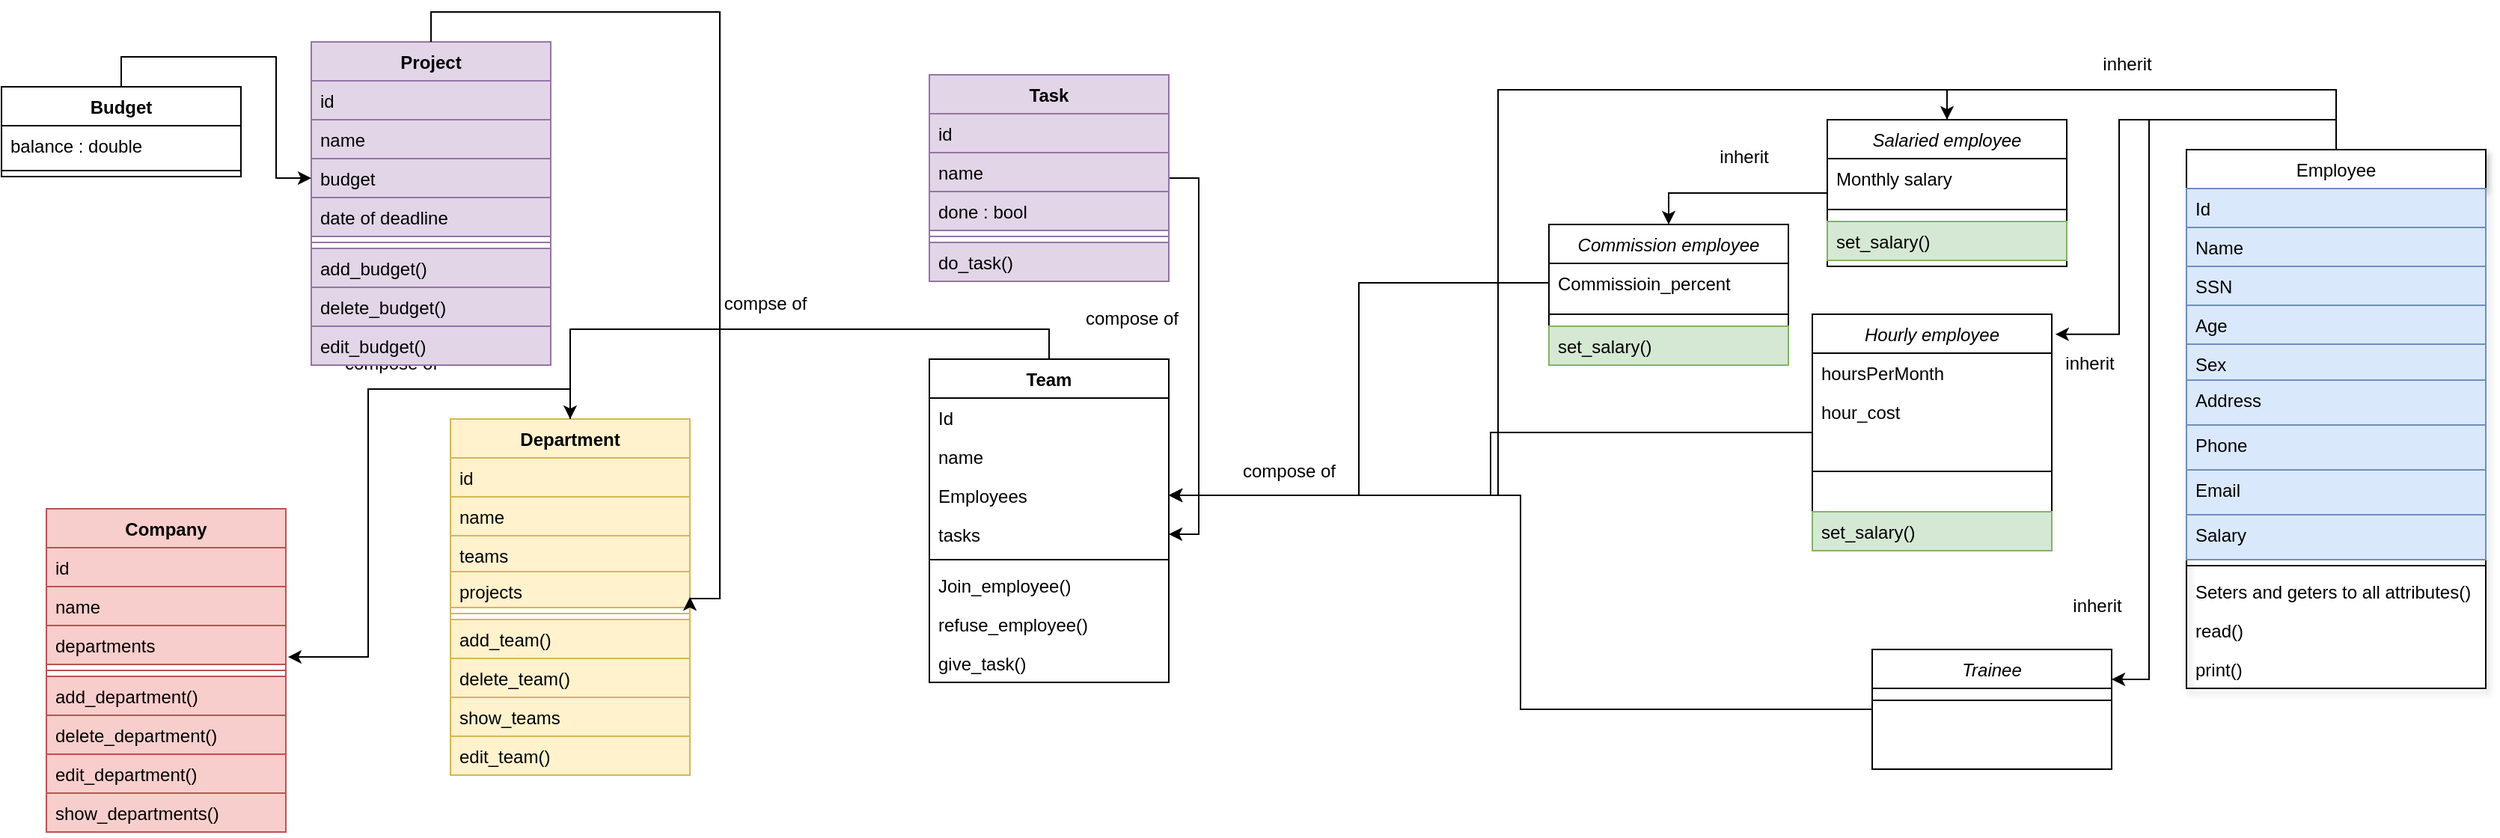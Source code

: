<mxfile version="24.1.0" type="device">
  <diagram id="C5RBs43oDa-KdzZeNtuy" name="Page-1">
    <mxGraphModel dx="1863" dy="1775" grid="1" gridSize="10" guides="1" tooltips="1" connect="1" arrows="1" fold="1" page="1" pageScale="1" pageWidth="827" pageHeight="1169" math="0" shadow="0">
      <root>
        <mxCell id="WIyWlLk6GJQsqaUBKTNV-0" />
        <mxCell id="WIyWlLk6GJQsqaUBKTNV-1" parent="WIyWlLk6GJQsqaUBKTNV-0" />
        <mxCell id="kEKNW8gjkHJOdSyuY9AB-76" style="edgeStyle=orthogonalEdgeStyle;rounded=0;orthogonalLoop=1;jettySize=auto;html=1;exitX=0.5;exitY=0;exitDx=0;exitDy=0;entryX=0.5;entryY=0;entryDx=0;entryDy=0;" edge="1" parent="WIyWlLk6GJQsqaUBKTNV-1" source="zkfFHV4jXpPFQw0GAbJ--17" target="zkfFHV4jXpPFQw0GAbJ--0">
          <mxGeometry relative="1" as="geometry" />
        </mxCell>
        <mxCell id="kEKNW8gjkHJOdSyuY9AB-82" style="edgeStyle=orthogonalEdgeStyle;rounded=0;orthogonalLoop=1;jettySize=auto;html=1;exitX=0.5;exitY=0;exitDx=0;exitDy=0;entryX=1;entryY=0.25;entryDx=0;entryDy=0;" edge="1" parent="WIyWlLk6GJQsqaUBKTNV-1" source="zkfFHV4jXpPFQw0GAbJ--17" target="kEKNW8gjkHJOdSyuY9AB-61">
          <mxGeometry relative="1" as="geometry">
            <mxPoint x="600" y="360" as="targetPoint" />
          </mxGeometry>
        </mxCell>
        <mxCell id="kEKNW8gjkHJOdSyuY9AB-83" style="edgeStyle=orthogonalEdgeStyle;rounded=0;orthogonalLoop=1;jettySize=auto;html=1;exitX=0.5;exitY=0;exitDx=0;exitDy=0;" edge="1" parent="WIyWlLk6GJQsqaUBKTNV-1" source="zkfFHV4jXpPFQw0GAbJ--17">
          <mxGeometry relative="1" as="geometry">
            <mxPoint x="780" y="80" as="targetPoint" />
          </mxGeometry>
        </mxCell>
        <mxCell id="zkfFHV4jXpPFQw0GAbJ--17" value="Employee" style="swimlane;fontStyle=0;align=center;verticalAlign=top;childLayout=stackLayout;horizontal=1;startSize=26;horizontalStack=0;resizeParent=1;resizeLast=0;collapsible=1;marginBottom=0;rounded=0;shadow=1;strokeWidth=1;gradientColor=none;" parent="WIyWlLk6GJQsqaUBKTNV-1" vertex="1">
          <mxGeometry x="680" y="80" width="200" height="360" as="geometry">
            <mxRectangle x="508" y="120" width="160" height="26" as="alternateBounds" />
          </mxGeometry>
        </mxCell>
        <mxCell id="kEKNW8gjkHJOdSyuY9AB-48" value="Id" style="text;align=left;verticalAlign=top;spacingLeft=4;spacingRight=4;overflow=hidden;rotatable=0;points=[[0,0.5],[1,0.5]];portConstraint=eastwest;fillColor=#dae8fc;strokeColor=#6c8ebf;" vertex="1" parent="zkfFHV4jXpPFQw0GAbJ--17">
          <mxGeometry y="26" width="200" height="26" as="geometry" />
        </mxCell>
        <mxCell id="zkfFHV4jXpPFQw0GAbJ--18" value="Name" style="text;align=left;verticalAlign=top;spacingLeft=4;spacingRight=4;overflow=hidden;rotatable=0;points=[[0,0.5],[1,0.5]];portConstraint=eastwest;fillColor=#dae8fc;strokeColor=#6c8ebf;" parent="zkfFHV4jXpPFQw0GAbJ--17" vertex="1">
          <mxGeometry y="52" width="200" height="26" as="geometry" />
        </mxCell>
        <mxCell id="zkfFHV4jXpPFQw0GAbJ--21" value="SSN" style="text;align=left;verticalAlign=top;spacingLeft=4;spacingRight=4;overflow=hidden;rotatable=0;points=[[0,0.5],[1,0.5]];portConstraint=eastwest;rounded=0;shadow=0;html=0;fillColor=#dae8fc;strokeColor=#6c8ebf;" parent="zkfFHV4jXpPFQw0GAbJ--17" vertex="1">
          <mxGeometry y="78" width="200" height="26" as="geometry" />
        </mxCell>
        <mxCell id="zkfFHV4jXpPFQw0GAbJ--19" value="Age" style="text;align=left;verticalAlign=top;spacingLeft=4;spacingRight=4;overflow=hidden;rotatable=0;points=[[0,0.5],[1,0.5]];portConstraint=eastwest;rounded=0;shadow=0;html=0;fillColor=#dae8fc;strokeColor=#6c8ebf;" parent="zkfFHV4jXpPFQw0GAbJ--17" vertex="1">
          <mxGeometry y="104" width="200" height="26" as="geometry" />
        </mxCell>
        <mxCell id="zkfFHV4jXpPFQw0GAbJ--20" value="Sex" style="text;align=left;verticalAlign=top;spacingLeft=4;spacingRight=4;overflow=hidden;rotatable=0;points=[[0,0.5],[1,0.5]];portConstraint=eastwest;rounded=0;shadow=0;html=0;fillColor=#dae8fc;strokeColor=#6c8ebf;" parent="zkfFHV4jXpPFQw0GAbJ--17" vertex="1">
          <mxGeometry y="130" width="200" height="24" as="geometry" />
        </mxCell>
        <mxCell id="zkfFHV4jXpPFQw0GAbJ--22" value="Address&#xa;" style="text;align=left;verticalAlign=top;spacingLeft=4;spacingRight=4;overflow=hidden;rotatable=0;points=[[0,0.5],[1,0.5]];portConstraint=eastwest;rounded=0;shadow=0;html=0;fillColor=#dae8fc;strokeColor=#6c8ebf;" parent="zkfFHV4jXpPFQw0GAbJ--17" vertex="1">
          <mxGeometry y="154" width="200" height="30" as="geometry" />
        </mxCell>
        <mxCell id="kEKNW8gjkHJOdSyuY9AB-28" value="Phone" style="text;align=left;verticalAlign=top;spacingLeft=4;spacingRight=4;overflow=hidden;rotatable=0;points=[[0,0.5],[1,0.5]];portConstraint=eastwest;rounded=0;shadow=0;html=0;fillColor=#dae8fc;strokeColor=#6c8ebf;" vertex="1" parent="zkfFHV4jXpPFQw0GAbJ--17">
          <mxGeometry y="184" width="200" height="30" as="geometry" />
        </mxCell>
        <mxCell id="kEKNW8gjkHJOdSyuY9AB-42" value="Email" style="text;align=left;verticalAlign=top;spacingLeft=4;spacingRight=4;overflow=hidden;rotatable=0;points=[[0,0.5],[1,0.5]];portConstraint=eastwest;rounded=0;shadow=0;html=0;fillColor=#dae8fc;strokeColor=#6c8ebf;" vertex="1" parent="zkfFHV4jXpPFQw0GAbJ--17">
          <mxGeometry y="214" width="200" height="30" as="geometry" />
        </mxCell>
        <mxCell id="kEKNW8gjkHJOdSyuY9AB-29" value="Salary" style="text;align=left;verticalAlign=top;spacingLeft=4;spacingRight=4;overflow=hidden;rotatable=0;points=[[0,0.5],[1,0.5]];portConstraint=eastwest;rounded=0;shadow=0;html=0;fillColor=#dae8fc;strokeColor=#6c8ebf;" vertex="1" parent="zkfFHV4jXpPFQw0GAbJ--17">
          <mxGeometry y="244" width="200" height="30" as="geometry" />
        </mxCell>
        <mxCell id="zkfFHV4jXpPFQw0GAbJ--23" value="" style="line;html=1;strokeWidth=1;align=left;verticalAlign=middle;spacingTop=-1;spacingLeft=3;spacingRight=3;rotatable=0;labelPosition=right;points=[];portConstraint=eastwest;" parent="zkfFHV4jXpPFQw0GAbJ--17" vertex="1">
          <mxGeometry y="274" width="200" height="8" as="geometry" />
        </mxCell>
        <mxCell id="zkfFHV4jXpPFQw0GAbJ--24" value="Seters and geters to all attributes()" style="text;align=left;verticalAlign=top;spacingLeft=4;spacingRight=4;overflow=hidden;rotatable=0;points=[[0,0.5],[1,0.5]];portConstraint=eastwest;" parent="zkfFHV4jXpPFQw0GAbJ--17" vertex="1">
          <mxGeometry y="282" width="200" height="26" as="geometry" />
        </mxCell>
        <mxCell id="zkfFHV4jXpPFQw0GAbJ--25" value="read()" style="text;align=left;verticalAlign=top;spacingLeft=4;spacingRight=4;overflow=hidden;rotatable=0;points=[[0,0.5],[1,0.5]];portConstraint=eastwest;" parent="zkfFHV4jXpPFQw0GAbJ--17" vertex="1">
          <mxGeometry y="308" width="200" height="26" as="geometry" />
        </mxCell>
        <mxCell id="kEKNW8gjkHJOdSyuY9AB-24" style="edgeStyle=orthogonalEdgeStyle;rounded=0;orthogonalLoop=1;jettySize=auto;html=1;exitX=1;exitY=0.5;exitDx=0;exitDy=0;fillColor=#dae8fc;strokeColor=#6c8ebf;" edge="1" parent="zkfFHV4jXpPFQw0GAbJ--17" source="zkfFHV4jXpPFQw0GAbJ--20" target="zkfFHV4jXpPFQw0GAbJ--20">
          <mxGeometry relative="1" as="geometry" />
        </mxCell>
        <mxCell id="kEKNW8gjkHJOdSyuY9AB-43" value="print()" style="text;align=left;verticalAlign=top;spacingLeft=4;spacingRight=4;overflow=hidden;rotatable=0;points=[[0,0.5],[1,0.5]];portConstraint=eastwest;" vertex="1" parent="zkfFHV4jXpPFQw0GAbJ--17">
          <mxGeometry y="334" width="200" height="26" as="geometry" />
        </mxCell>
        <mxCell id="kEKNW8gjkHJOdSyuY9AB-87" style="edgeStyle=orthogonalEdgeStyle;rounded=0;orthogonalLoop=1;jettySize=auto;html=1;entryX=0.5;entryY=0;entryDx=0;entryDy=0;" edge="1" parent="WIyWlLk6GJQsqaUBKTNV-1" source="zkfFHV4jXpPFQw0GAbJ--0" target="kEKNW8gjkHJOdSyuY9AB-57">
          <mxGeometry relative="1" as="geometry" />
        </mxCell>
        <mxCell id="kEKNW8gjkHJOdSyuY9AB-121" style="edgeStyle=orthogonalEdgeStyle;rounded=0;orthogonalLoop=1;jettySize=auto;html=1;exitX=0.5;exitY=0;exitDx=0;exitDy=0;entryX=1;entryY=0.5;entryDx=0;entryDy=0;" edge="1" parent="WIyWlLk6GJQsqaUBKTNV-1" source="zkfFHV4jXpPFQw0GAbJ--0" target="kEKNW8gjkHJOdSyuY9AB-107">
          <mxGeometry relative="1" as="geometry" />
        </mxCell>
        <mxCell id="zkfFHV4jXpPFQw0GAbJ--0" value="Salaried employee" style="swimlane;fontStyle=2;align=center;verticalAlign=top;childLayout=stackLayout;horizontal=1;startSize=26;horizontalStack=0;resizeParent=1;resizeLast=0;collapsible=1;marginBottom=0;rounded=0;shadow=0;strokeWidth=1;" parent="WIyWlLk6GJQsqaUBKTNV-1" vertex="1">
          <mxGeometry x="440" y="60" width="160" height="98" as="geometry">
            <mxRectangle x="230" y="140" width="160" height="26" as="alternateBounds" />
          </mxGeometry>
        </mxCell>
        <mxCell id="zkfFHV4jXpPFQw0GAbJ--1" value="Monthly salary" style="text;align=left;verticalAlign=top;spacingLeft=4;spacingRight=4;overflow=hidden;rotatable=0;points=[[0,0.5],[1,0.5]];portConstraint=eastwest;" parent="zkfFHV4jXpPFQw0GAbJ--0" vertex="1">
          <mxGeometry y="26" width="160" height="26" as="geometry" />
        </mxCell>
        <mxCell id="zkfFHV4jXpPFQw0GAbJ--4" value="" style="line;html=1;strokeWidth=1;align=left;verticalAlign=middle;spacingTop=-1;spacingLeft=3;spacingRight=3;rotatable=0;labelPosition=right;points=[];portConstraint=eastwest;" parent="zkfFHV4jXpPFQw0GAbJ--0" vertex="1">
          <mxGeometry y="52" width="160" height="16" as="geometry" />
        </mxCell>
        <mxCell id="kEKNW8gjkHJOdSyuY9AB-67" value="set_salary()" style="text;align=left;verticalAlign=top;spacingLeft=4;spacingRight=4;overflow=hidden;rotatable=0;points=[[0,0.5],[1,0.5]];portConstraint=eastwest;fillColor=#d5e8d4;strokeColor=#82b366;" vertex="1" parent="zkfFHV4jXpPFQw0GAbJ--0">
          <mxGeometry y="68" width="160" height="26" as="geometry" />
        </mxCell>
        <mxCell id="kEKNW8gjkHJOdSyuY9AB-123" style="edgeStyle=orthogonalEdgeStyle;rounded=0;orthogonalLoop=1;jettySize=auto;html=1;exitX=0;exitY=0.5;exitDx=0;exitDy=0;entryX=1;entryY=0.5;entryDx=0;entryDy=0;" edge="1" parent="WIyWlLk6GJQsqaUBKTNV-1" source="kEKNW8gjkHJOdSyuY9AB-53" target="kEKNW8gjkHJOdSyuY9AB-107">
          <mxGeometry relative="1" as="geometry" />
        </mxCell>
        <mxCell id="kEKNW8gjkHJOdSyuY9AB-53" value="Hourly employee" style="swimlane;fontStyle=2;align=center;verticalAlign=top;childLayout=stackLayout;horizontal=1;startSize=26;horizontalStack=0;resizeParent=1;resizeLast=0;collapsible=1;marginBottom=0;rounded=0;shadow=0;strokeWidth=1;" vertex="1" parent="WIyWlLk6GJQsqaUBKTNV-1">
          <mxGeometry x="430" y="190" width="160" height="158" as="geometry">
            <mxRectangle x="230" y="140" width="160" height="26" as="alternateBounds" />
          </mxGeometry>
        </mxCell>
        <mxCell id="kEKNW8gjkHJOdSyuY9AB-68" value="hoursPerMonth" style="text;align=left;verticalAlign=top;spacingLeft=4;spacingRight=4;overflow=hidden;rotatable=0;points=[[0,0.5],[1,0.5]];portConstraint=eastwest;" vertex="1" parent="kEKNW8gjkHJOdSyuY9AB-53">
          <mxGeometry y="26" width="160" height="26" as="geometry" />
        </mxCell>
        <mxCell id="kEKNW8gjkHJOdSyuY9AB-70" value="hour_cost" style="text;align=left;verticalAlign=top;spacingLeft=4;spacingRight=4;overflow=hidden;rotatable=0;points=[[0,0.5],[1,0.5]];portConstraint=eastwest;" vertex="1" parent="kEKNW8gjkHJOdSyuY9AB-53">
          <mxGeometry y="52" width="160" height="26" as="geometry" />
        </mxCell>
        <mxCell id="kEKNW8gjkHJOdSyuY9AB-55" value="" style="line;html=1;strokeWidth=1;align=left;verticalAlign=middle;spacingTop=-1;spacingLeft=3;spacingRight=3;rotatable=0;labelPosition=right;points=[];portConstraint=eastwest;" vertex="1" parent="kEKNW8gjkHJOdSyuY9AB-53">
          <mxGeometry y="78" width="160" height="54" as="geometry" />
        </mxCell>
        <mxCell id="kEKNW8gjkHJOdSyuY9AB-72" value="set_salary()" style="text;align=left;verticalAlign=top;spacingLeft=4;spacingRight=4;overflow=hidden;rotatable=0;points=[[0,0.5],[1,0.5]];portConstraint=eastwest;fillColor=#d5e8d4;strokeColor=#82b366;" vertex="1" parent="kEKNW8gjkHJOdSyuY9AB-53">
          <mxGeometry y="132" width="160" height="26" as="geometry" />
        </mxCell>
        <mxCell id="kEKNW8gjkHJOdSyuY9AB-57" value="Commission employee" style="swimlane;fontStyle=2;align=center;verticalAlign=top;childLayout=stackLayout;horizontal=1;startSize=26;horizontalStack=0;resizeParent=1;resizeLast=0;collapsible=1;marginBottom=0;rounded=0;shadow=0;strokeWidth=1;" vertex="1" parent="WIyWlLk6GJQsqaUBKTNV-1">
          <mxGeometry x="254" y="130" width="160" height="94" as="geometry">
            <mxRectangle x="230" y="140" width="160" height="26" as="alternateBounds" />
          </mxGeometry>
        </mxCell>
        <mxCell id="kEKNW8gjkHJOdSyuY9AB-58" value="Commissioin_percent" style="text;align=left;verticalAlign=top;spacingLeft=4;spacingRight=4;overflow=hidden;rotatable=0;points=[[0,0.5],[1,0.5]];portConstraint=eastwest;" vertex="1" parent="kEKNW8gjkHJOdSyuY9AB-57">
          <mxGeometry y="26" width="160" height="26" as="geometry" />
        </mxCell>
        <mxCell id="kEKNW8gjkHJOdSyuY9AB-59" value="" style="line;html=1;strokeWidth=1;align=left;verticalAlign=middle;spacingTop=-1;spacingLeft=3;spacingRight=3;rotatable=0;labelPosition=right;points=[];portConstraint=eastwest;" vertex="1" parent="kEKNW8gjkHJOdSyuY9AB-57">
          <mxGeometry y="52" width="160" height="16" as="geometry" />
        </mxCell>
        <mxCell id="kEKNW8gjkHJOdSyuY9AB-73" value="set_salary()" style="text;align=left;verticalAlign=top;spacingLeft=4;spacingRight=4;overflow=hidden;rotatable=0;points=[[0,0.5],[1,0.5]];portConstraint=eastwest;fillColor=#d5e8d4;strokeColor=#82b366;" vertex="1" parent="kEKNW8gjkHJOdSyuY9AB-57">
          <mxGeometry y="68" width="160" height="26" as="geometry" />
        </mxCell>
        <mxCell id="kEKNW8gjkHJOdSyuY9AB-124" style="edgeStyle=orthogonalEdgeStyle;rounded=0;orthogonalLoop=1;jettySize=auto;html=1;exitX=0;exitY=0.5;exitDx=0;exitDy=0;entryX=1;entryY=0.5;entryDx=0;entryDy=0;" edge="1" parent="WIyWlLk6GJQsqaUBKTNV-1" source="kEKNW8gjkHJOdSyuY9AB-61" target="kEKNW8gjkHJOdSyuY9AB-107">
          <mxGeometry relative="1" as="geometry" />
        </mxCell>
        <mxCell id="kEKNW8gjkHJOdSyuY9AB-61" value="Trainee" style="swimlane;fontStyle=2;align=center;verticalAlign=top;childLayout=stackLayout;horizontal=1;startSize=26;horizontalStack=0;resizeParent=1;resizeLast=0;collapsible=1;marginBottom=0;rounded=0;shadow=0;strokeWidth=1;" vertex="1" parent="WIyWlLk6GJQsqaUBKTNV-1">
          <mxGeometry x="470" y="414" width="160" height="80" as="geometry">
            <mxRectangle x="230" y="140" width="160" height="26" as="alternateBounds" />
          </mxGeometry>
        </mxCell>
        <mxCell id="kEKNW8gjkHJOdSyuY9AB-63" value="" style="line;html=1;strokeWidth=1;align=left;verticalAlign=middle;spacingTop=-1;spacingLeft=3;spacingRight=3;rotatable=0;labelPosition=right;points=[];portConstraint=eastwest;" vertex="1" parent="kEKNW8gjkHJOdSyuY9AB-61">
          <mxGeometry y="26" width="160" height="16" as="geometry" />
        </mxCell>
        <mxCell id="kEKNW8gjkHJOdSyuY9AB-81" style="edgeStyle=orthogonalEdgeStyle;rounded=0;orthogonalLoop=1;jettySize=auto;html=1;exitX=0.5;exitY=0;exitDx=0;exitDy=0;entryX=1.015;entryY=0.085;entryDx=0;entryDy=0;entryPerimeter=0;" edge="1" parent="WIyWlLk6GJQsqaUBKTNV-1" source="zkfFHV4jXpPFQw0GAbJ--17" target="kEKNW8gjkHJOdSyuY9AB-53">
          <mxGeometry relative="1" as="geometry" />
        </mxCell>
        <mxCell id="kEKNW8gjkHJOdSyuY9AB-88" value="inherit" style="text;html=1;align=center;verticalAlign=middle;resizable=0;points=[];autosize=1;strokeColor=none;fillColor=none;" vertex="1" parent="WIyWlLk6GJQsqaUBKTNV-1">
          <mxGeometry x="610" y="8" width="60" height="30" as="geometry" />
        </mxCell>
        <mxCell id="kEKNW8gjkHJOdSyuY9AB-89" value="inherit" style="text;html=1;align=center;verticalAlign=middle;resizable=0;points=[];autosize=1;strokeColor=none;fillColor=none;" vertex="1" parent="WIyWlLk6GJQsqaUBKTNV-1">
          <mxGeometry x="585" y="208" width="60" height="30" as="geometry" />
        </mxCell>
        <mxCell id="kEKNW8gjkHJOdSyuY9AB-90" value="inherit" style="text;html=1;align=center;verticalAlign=middle;resizable=0;points=[];autosize=1;strokeColor=none;fillColor=none;" vertex="1" parent="WIyWlLk6GJQsqaUBKTNV-1">
          <mxGeometry x="590" y="370" width="60" height="30" as="geometry" />
        </mxCell>
        <mxCell id="kEKNW8gjkHJOdSyuY9AB-91" value="inherit" style="text;html=1;align=center;verticalAlign=middle;resizable=0;points=[];autosize=1;strokeColor=none;fillColor=none;" vertex="1" parent="WIyWlLk6GJQsqaUBKTNV-1">
          <mxGeometry x="354" y="70" width="60" height="30" as="geometry" />
        </mxCell>
        <mxCell id="kEKNW8gjkHJOdSyuY9AB-134" style="edgeStyle=orthogonalEdgeStyle;rounded=0;orthogonalLoop=1;jettySize=auto;html=1;exitX=0.5;exitY=0;exitDx=0;exitDy=0;entryX=0.5;entryY=0;entryDx=0;entryDy=0;" edge="1" parent="WIyWlLk6GJQsqaUBKTNV-1" source="kEKNW8gjkHJOdSyuY9AB-96" target="kEKNW8gjkHJOdSyuY9AB-126">
          <mxGeometry relative="1" as="geometry" />
        </mxCell>
        <mxCell id="kEKNW8gjkHJOdSyuY9AB-96" value="Team" style="swimlane;fontStyle=1;align=center;verticalAlign=top;childLayout=stackLayout;horizontal=1;startSize=26;horizontalStack=0;resizeParent=1;resizeParentMax=0;resizeLast=0;collapsible=1;marginBottom=0;whiteSpace=wrap;html=1;" vertex="1" parent="WIyWlLk6GJQsqaUBKTNV-1">
          <mxGeometry x="-160" y="220" width="160" height="216" as="geometry" />
        </mxCell>
        <mxCell id="kEKNW8gjkHJOdSyuY9AB-97" value="Id" style="text;strokeColor=none;fillColor=none;align=left;verticalAlign=top;spacingLeft=4;spacingRight=4;overflow=hidden;rotatable=0;points=[[0,0.5],[1,0.5]];portConstraint=eastwest;whiteSpace=wrap;html=1;" vertex="1" parent="kEKNW8gjkHJOdSyuY9AB-96">
          <mxGeometry y="26" width="160" height="26" as="geometry" />
        </mxCell>
        <mxCell id="kEKNW8gjkHJOdSyuY9AB-108" value="name" style="text;strokeColor=none;fillColor=none;align=left;verticalAlign=top;spacingLeft=4;spacingRight=4;overflow=hidden;rotatable=0;points=[[0,0.5],[1,0.5]];portConstraint=eastwest;whiteSpace=wrap;html=1;" vertex="1" parent="kEKNW8gjkHJOdSyuY9AB-96">
          <mxGeometry y="52" width="160" height="26" as="geometry" />
        </mxCell>
        <mxCell id="kEKNW8gjkHJOdSyuY9AB-107" value="Employees" style="text;strokeColor=none;fillColor=none;align=left;verticalAlign=top;spacingLeft=4;spacingRight=4;overflow=hidden;rotatable=0;points=[[0,0.5],[1,0.5]];portConstraint=eastwest;whiteSpace=wrap;html=1;" vertex="1" parent="kEKNW8gjkHJOdSyuY9AB-96">
          <mxGeometry y="78" width="160" height="26" as="geometry" />
        </mxCell>
        <mxCell id="kEKNW8gjkHJOdSyuY9AB-110" value="tasks" style="text;strokeColor=none;fillColor=none;align=left;verticalAlign=top;spacingLeft=4;spacingRight=4;overflow=hidden;rotatable=0;points=[[0,0.5],[1,0.5]];portConstraint=eastwest;whiteSpace=wrap;html=1;" vertex="1" parent="kEKNW8gjkHJOdSyuY9AB-96">
          <mxGeometry y="104" width="160" height="26" as="geometry" />
        </mxCell>
        <mxCell id="kEKNW8gjkHJOdSyuY9AB-98" value="" style="line;strokeWidth=1;fillColor=none;align=left;verticalAlign=middle;spacingTop=-1;spacingLeft=3;spacingRight=3;rotatable=0;labelPosition=right;points=[];portConstraint=eastwest;strokeColor=inherit;" vertex="1" parent="kEKNW8gjkHJOdSyuY9AB-96">
          <mxGeometry y="130" width="160" height="8" as="geometry" />
        </mxCell>
        <mxCell id="kEKNW8gjkHJOdSyuY9AB-99" value="Join_employee()" style="text;strokeColor=none;fillColor=none;align=left;verticalAlign=top;spacingLeft=4;spacingRight=4;overflow=hidden;rotatable=0;points=[[0,0.5],[1,0.5]];portConstraint=eastwest;whiteSpace=wrap;html=1;" vertex="1" parent="kEKNW8gjkHJOdSyuY9AB-96">
          <mxGeometry y="138" width="160" height="26" as="geometry" />
        </mxCell>
        <mxCell id="kEKNW8gjkHJOdSyuY9AB-112" value="refuse_employee()" style="text;strokeColor=none;fillColor=none;align=left;verticalAlign=top;spacingLeft=4;spacingRight=4;overflow=hidden;rotatable=0;points=[[0,0.5],[1,0.5]];portConstraint=eastwest;whiteSpace=wrap;html=1;" vertex="1" parent="kEKNW8gjkHJOdSyuY9AB-96">
          <mxGeometry y="164" width="160" height="26" as="geometry" />
        </mxCell>
        <mxCell id="kEKNW8gjkHJOdSyuY9AB-109" value="give_task()" style="text;strokeColor=none;fillColor=none;align=left;verticalAlign=top;spacingLeft=4;spacingRight=4;overflow=hidden;rotatable=0;points=[[0,0.5],[1,0.5]];portConstraint=eastwest;whiteSpace=wrap;html=1;" vertex="1" parent="kEKNW8gjkHJOdSyuY9AB-96">
          <mxGeometry y="190" width="160" height="26" as="geometry" />
        </mxCell>
        <mxCell id="kEKNW8gjkHJOdSyuY9AB-125" style="edgeStyle=orthogonalEdgeStyle;rounded=0;orthogonalLoop=1;jettySize=auto;html=1;exitX=1;exitY=0.5;exitDx=0;exitDy=0;entryX=1;entryY=0.5;entryDx=0;entryDy=0;" edge="1" parent="WIyWlLk6GJQsqaUBKTNV-1" source="kEKNW8gjkHJOdSyuY9AB-113" target="kEKNW8gjkHJOdSyuY9AB-110">
          <mxGeometry relative="1" as="geometry" />
        </mxCell>
        <mxCell id="kEKNW8gjkHJOdSyuY9AB-113" value="Task" style="swimlane;fontStyle=1;align=center;verticalAlign=top;childLayout=stackLayout;horizontal=1;startSize=26;horizontalStack=0;resizeParent=1;resizeParentMax=0;resizeLast=0;collapsible=1;marginBottom=0;whiteSpace=wrap;html=1;fillColor=#e1d5e7;strokeColor=#9673a6;" vertex="1" parent="WIyWlLk6GJQsqaUBKTNV-1">
          <mxGeometry x="-160" y="30" width="160" height="138" as="geometry" />
        </mxCell>
        <mxCell id="kEKNW8gjkHJOdSyuY9AB-114" value="id" style="text;strokeColor=#9673a6;fillColor=#e1d5e7;align=left;verticalAlign=top;spacingLeft=4;spacingRight=4;overflow=hidden;rotatable=0;points=[[0,0.5],[1,0.5]];portConstraint=eastwest;whiteSpace=wrap;html=1;" vertex="1" parent="kEKNW8gjkHJOdSyuY9AB-113">
          <mxGeometry y="26" width="160" height="26" as="geometry" />
        </mxCell>
        <mxCell id="kEKNW8gjkHJOdSyuY9AB-117" value="name" style="text;strokeColor=#9673a6;fillColor=#e1d5e7;align=left;verticalAlign=top;spacingLeft=4;spacingRight=4;overflow=hidden;rotatable=0;points=[[0,0.5],[1,0.5]];portConstraint=eastwest;whiteSpace=wrap;html=1;" vertex="1" parent="kEKNW8gjkHJOdSyuY9AB-113">
          <mxGeometry y="52" width="160" height="26" as="geometry" />
        </mxCell>
        <mxCell id="kEKNW8gjkHJOdSyuY9AB-119" value="done : bool" style="text;strokeColor=#9673a6;fillColor=#e1d5e7;align=left;verticalAlign=top;spacingLeft=4;spacingRight=4;overflow=hidden;rotatable=0;points=[[0,0.5],[1,0.5]];portConstraint=eastwest;whiteSpace=wrap;html=1;" vertex="1" parent="kEKNW8gjkHJOdSyuY9AB-113">
          <mxGeometry y="78" width="160" height="26" as="geometry" />
        </mxCell>
        <mxCell id="kEKNW8gjkHJOdSyuY9AB-115" value="" style="line;strokeWidth=1;fillColor=#e1d5e7;align=left;verticalAlign=middle;spacingTop=-1;spacingLeft=3;spacingRight=3;rotatable=0;labelPosition=right;points=[];portConstraint=eastwest;strokeColor=#9673a6;" vertex="1" parent="kEKNW8gjkHJOdSyuY9AB-113">
          <mxGeometry y="104" width="160" height="8" as="geometry" />
        </mxCell>
        <mxCell id="kEKNW8gjkHJOdSyuY9AB-116" value="do_task()" style="text;strokeColor=#9673a6;fillColor=#e1d5e7;align=left;verticalAlign=top;spacingLeft=4;spacingRight=4;overflow=hidden;rotatable=0;points=[[0,0.5],[1,0.5]];portConstraint=eastwest;whiteSpace=wrap;html=1;" vertex="1" parent="kEKNW8gjkHJOdSyuY9AB-113">
          <mxGeometry y="112" width="160" height="26" as="geometry" />
        </mxCell>
        <mxCell id="kEKNW8gjkHJOdSyuY9AB-122" style="edgeStyle=orthogonalEdgeStyle;rounded=0;orthogonalLoop=1;jettySize=auto;html=1;exitX=0;exitY=0.5;exitDx=0;exitDy=0;entryX=1;entryY=0.5;entryDx=0;entryDy=0;" edge="1" parent="WIyWlLk6GJQsqaUBKTNV-1" source="kEKNW8gjkHJOdSyuY9AB-58" target="kEKNW8gjkHJOdSyuY9AB-107">
          <mxGeometry relative="1" as="geometry">
            <mxPoint x="90" y="310" as="targetPoint" />
          </mxGeometry>
        </mxCell>
        <mxCell id="kEKNW8gjkHJOdSyuY9AB-126" value="Department" style="swimlane;fontStyle=1;align=center;verticalAlign=top;childLayout=stackLayout;horizontal=1;startSize=26;horizontalStack=0;resizeParent=1;resizeParentMax=0;resizeLast=0;collapsible=1;marginBottom=0;whiteSpace=wrap;html=1;fillColor=#fff2cc;strokeColor=#d6b656;" vertex="1" parent="WIyWlLk6GJQsqaUBKTNV-1">
          <mxGeometry x="-480" y="260" width="160" height="238" as="geometry" />
        </mxCell>
        <mxCell id="kEKNW8gjkHJOdSyuY9AB-127" value="id" style="text;strokeColor=#d6b656;fillColor=#fff2cc;align=left;verticalAlign=top;spacingLeft=4;spacingRight=4;overflow=hidden;rotatable=0;points=[[0,0.5],[1,0.5]];portConstraint=eastwest;whiteSpace=wrap;html=1;" vertex="1" parent="kEKNW8gjkHJOdSyuY9AB-126">
          <mxGeometry y="26" width="160" height="26" as="geometry" />
        </mxCell>
        <mxCell id="kEKNW8gjkHJOdSyuY9AB-132" value="name" style="text;strokeColor=#d6b656;fillColor=#fff2cc;align=left;verticalAlign=top;spacingLeft=4;spacingRight=4;overflow=hidden;rotatable=0;points=[[0,0.5],[1,0.5]];portConstraint=eastwest;whiteSpace=wrap;html=1;" vertex="1" parent="kEKNW8gjkHJOdSyuY9AB-126">
          <mxGeometry y="52" width="160" height="26" as="geometry" />
        </mxCell>
        <mxCell id="kEKNW8gjkHJOdSyuY9AB-133" value="teams" style="text;strokeColor=#d6b656;fillColor=#fff2cc;align=left;verticalAlign=top;spacingLeft=4;spacingRight=4;overflow=hidden;rotatable=0;points=[[0,0.5],[1,0.5]];portConstraint=eastwest;whiteSpace=wrap;html=1;" vertex="1" parent="kEKNW8gjkHJOdSyuY9AB-126">
          <mxGeometry y="78" width="160" height="24" as="geometry" />
        </mxCell>
        <mxCell id="kEKNW8gjkHJOdSyuY9AB-165" value="projects" style="text;strokeColor=#d6b656;fillColor=#fff2cc;align=left;verticalAlign=top;spacingLeft=4;spacingRight=4;overflow=hidden;rotatable=0;points=[[0,0.5],[1,0.5]];portConstraint=eastwest;whiteSpace=wrap;html=1;" vertex="1" parent="kEKNW8gjkHJOdSyuY9AB-126">
          <mxGeometry y="102" width="160" height="24" as="geometry" />
        </mxCell>
        <mxCell id="kEKNW8gjkHJOdSyuY9AB-128" value="" style="line;strokeWidth=1;fillColor=#fff2cc;align=left;verticalAlign=middle;spacingTop=-1;spacingLeft=3;spacingRight=3;rotatable=0;labelPosition=right;points=[];portConstraint=eastwest;strokeColor=#d6b656;" vertex="1" parent="kEKNW8gjkHJOdSyuY9AB-126">
          <mxGeometry y="126" width="160" height="8" as="geometry" />
        </mxCell>
        <mxCell id="kEKNW8gjkHJOdSyuY9AB-129" value="add_team()" style="text;strokeColor=#d6b656;fillColor=#fff2cc;align=left;verticalAlign=top;spacingLeft=4;spacingRight=4;overflow=hidden;rotatable=0;points=[[0,0.5],[1,0.5]];portConstraint=eastwest;whiteSpace=wrap;html=1;" vertex="1" parent="kEKNW8gjkHJOdSyuY9AB-126">
          <mxGeometry y="134" width="160" height="26" as="geometry" />
        </mxCell>
        <mxCell id="kEKNW8gjkHJOdSyuY9AB-136" value="delete_team()" style="text;strokeColor=#d6b656;fillColor=#fff2cc;align=left;verticalAlign=top;spacingLeft=4;spacingRight=4;overflow=hidden;rotatable=0;points=[[0,0.5],[1,0.5]];portConstraint=eastwest;whiteSpace=wrap;html=1;" vertex="1" parent="kEKNW8gjkHJOdSyuY9AB-126">
          <mxGeometry y="160" width="160" height="26" as="geometry" />
        </mxCell>
        <mxCell id="kEKNW8gjkHJOdSyuY9AB-137" value="show_teams" style="text;strokeColor=#d6b656;fillColor=#fff2cc;align=left;verticalAlign=top;spacingLeft=4;spacingRight=4;overflow=hidden;rotatable=0;points=[[0,0.5],[1,0.5]];portConstraint=eastwest;whiteSpace=wrap;html=1;" vertex="1" parent="kEKNW8gjkHJOdSyuY9AB-126">
          <mxGeometry y="186" width="160" height="26" as="geometry" />
        </mxCell>
        <mxCell id="kEKNW8gjkHJOdSyuY9AB-138" value="edit_team()" style="text;strokeColor=#d6b656;fillColor=#fff2cc;align=left;verticalAlign=top;spacingLeft=4;spacingRight=4;overflow=hidden;rotatable=0;points=[[0,0.5],[1,0.5]];portConstraint=eastwest;whiteSpace=wrap;html=1;" vertex="1" parent="kEKNW8gjkHJOdSyuY9AB-126">
          <mxGeometry y="212" width="160" height="26" as="geometry" />
        </mxCell>
        <mxCell id="kEKNW8gjkHJOdSyuY9AB-130" value="compose of" style="text;html=1;align=center;verticalAlign=middle;resizable=0;points=[];autosize=1;strokeColor=none;fillColor=none;" vertex="1" parent="WIyWlLk6GJQsqaUBKTNV-1">
          <mxGeometry x="35" y="280" width="90" height="30" as="geometry" />
        </mxCell>
        <mxCell id="kEKNW8gjkHJOdSyuY9AB-131" value="compose of" style="text;html=1;align=center;verticalAlign=middle;resizable=0;points=[];autosize=1;strokeColor=none;fillColor=none;" vertex="1" parent="WIyWlLk6GJQsqaUBKTNV-1">
          <mxGeometry x="-70" y="178" width="90" height="30" as="geometry" />
        </mxCell>
        <mxCell id="kEKNW8gjkHJOdSyuY9AB-135" value="compse of" style="text;html=1;align=center;verticalAlign=middle;resizable=0;points=[];autosize=1;strokeColor=none;fillColor=none;" vertex="1" parent="WIyWlLk6GJQsqaUBKTNV-1">
          <mxGeometry x="-310" y="168" width="80" height="30" as="geometry" />
        </mxCell>
        <mxCell id="kEKNW8gjkHJOdSyuY9AB-139" value="Company" style="swimlane;fontStyle=1;align=center;verticalAlign=top;childLayout=stackLayout;horizontal=1;startSize=26;horizontalStack=0;resizeParent=1;resizeParentMax=0;resizeLast=0;collapsible=1;marginBottom=0;whiteSpace=wrap;html=1;fillColor=#f8cecc;strokeColor=#b85450;" vertex="1" parent="WIyWlLk6GJQsqaUBKTNV-1">
          <mxGeometry x="-750" y="320" width="160" height="216" as="geometry" />
        </mxCell>
        <mxCell id="kEKNW8gjkHJOdSyuY9AB-140" value="id" style="text;strokeColor=#b85450;fillColor=#f8cecc;align=left;verticalAlign=top;spacingLeft=4;spacingRight=4;overflow=hidden;rotatable=0;points=[[0,0.5],[1,0.5]];portConstraint=eastwest;whiteSpace=wrap;html=1;" vertex="1" parent="kEKNW8gjkHJOdSyuY9AB-139">
          <mxGeometry y="26" width="160" height="26" as="geometry" />
        </mxCell>
        <mxCell id="kEKNW8gjkHJOdSyuY9AB-143" value="name" style="text;strokeColor=#b85450;fillColor=#f8cecc;align=left;verticalAlign=top;spacingLeft=4;spacingRight=4;overflow=hidden;rotatable=0;points=[[0,0.5],[1,0.5]];portConstraint=eastwest;whiteSpace=wrap;html=1;" vertex="1" parent="kEKNW8gjkHJOdSyuY9AB-139">
          <mxGeometry y="52" width="160" height="26" as="geometry" />
        </mxCell>
        <mxCell id="kEKNW8gjkHJOdSyuY9AB-144" value="departments" style="text;strokeColor=#b85450;fillColor=#f8cecc;align=left;verticalAlign=top;spacingLeft=4;spacingRight=4;overflow=hidden;rotatable=0;points=[[0,0.5],[1,0.5]];portConstraint=eastwest;whiteSpace=wrap;html=1;" vertex="1" parent="kEKNW8gjkHJOdSyuY9AB-139">
          <mxGeometry y="78" width="160" height="26" as="geometry" />
        </mxCell>
        <mxCell id="kEKNW8gjkHJOdSyuY9AB-141" value="" style="line;strokeWidth=1;fillColor=#f8cecc;align=left;verticalAlign=middle;spacingTop=-1;spacingLeft=3;spacingRight=3;rotatable=0;labelPosition=right;points=[];portConstraint=eastwest;strokeColor=#b85450;" vertex="1" parent="kEKNW8gjkHJOdSyuY9AB-139">
          <mxGeometry y="104" width="160" height="8" as="geometry" />
        </mxCell>
        <mxCell id="kEKNW8gjkHJOdSyuY9AB-142" value="add_department()" style="text;strokeColor=#b85450;fillColor=#f8cecc;align=left;verticalAlign=top;spacingLeft=4;spacingRight=4;overflow=hidden;rotatable=0;points=[[0,0.5],[1,0.5]];portConstraint=eastwest;whiteSpace=wrap;html=1;" vertex="1" parent="kEKNW8gjkHJOdSyuY9AB-139">
          <mxGeometry y="112" width="160" height="26" as="geometry" />
        </mxCell>
        <mxCell id="kEKNW8gjkHJOdSyuY9AB-145" value="delete_department()" style="text;strokeColor=#b85450;fillColor=#f8cecc;align=left;verticalAlign=top;spacingLeft=4;spacingRight=4;overflow=hidden;rotatable=0;points=[[0,0.5],[1,0.5]];portConstraint=eastwest;whiteSpace=wrap;html=1;" vertex="1" parent="kEKNW8gjkHJOdSyuY9AB-139">
          <mxGeometry y="138" width="160" height="26" as="geometry" />
        </mxCell>
        <mxCell id="kEKNW8gjkHJOdSyuY9AB-146" value="edit_department()" style="text;strokeColor=#b85450;fillColor=#f8cecc;align=left;verticalAlign=top;spacingLeft=4;spacingRight=4;overflow=hidden;rotatable=0;points=[[0,0.5],[1,0.5]];portConstraint=eastwest;whiteSpace=wrap;html=1;" vertex="1" parent="kEKNW8gjkHJOdSyuY9AB-139">
          <mxGeometry y="164" width="160" height="26" as="geometry" />
        </mxCell>
        <mxCell id="kEKNW8gjkHJOdSyuY9AB-147" value="show_departments()" style="text;strokeColor=#b85450;fillColor=#f8cecc;align=left;verticalAlign=top;spacingLeft=4;spacingRight=4;overflow=hidden;rotatable=0;points=[[0,0.5],[1,0.5]];portConstraint=eastwest;whiteSpace=wrap;html=1;" vertex="1" parent="kEKNW8gjkHJOdSyuY9AB-139">
          <mxGeometry y="190" width="160" height="26" as="geometry" />
        </mxCell>
        <mxCell id="kEKNW8gjkHJOdSyuY9AB-148" style="edgeStyle=orthogonalEdgeStyle;rounded=0;orthogonalLoop=1;jettySize=auto;html=1;exitX=0.5;exitY=0;exitDx=0;exitDy=0;entryX=1.009;entryY=0.808;entryDx=0;entryDy=0;entryPerimeter=0;" edge="1" parent="WIyWlLk6GJQsqaUBKTNV-1" source="kEKNW8gjkHJOdSyuY9AB-126" target="kEKNW8gjkHJOdSyuY9AB-144">
          <mxGeometry relative="1" as="geometry" />
        </mxCell>
        <mxCell id="kEKNW8gjkHJOdSyuY9AB-149" value="compose of" style="text;html=1;align=center;verticalAlign=middle;resizable=0;points=[];autosize=1;strokeColor=none;fillColor=none;" vertex="1" parent="WIyWlLk6GJQsqaUBKTNV-1">
          <mxGeometry x="-565" y="208" width="90" height="30" as="geometry" />
        </mxCell>
        <mxCell id="kEKNW8gjkHJOdSyuY9AB-150" value="Project" style="swimlane;fontStyle=1;align=center;verticalAlign=top;childLayout=stackLayout;horizontal=1;startSize=26;horizontalStack=0;resizeParent=1;resizeParentMax=0;resizeLast=0;collapsible=1;marginBottom=0;whiteSpace=wrap;html=1;fillColor=#e1d5e7;strokeColor=#9673a6;" vertex="1" parent="WIyWlLk6GJQsqaUBKTNV-1">
          <mxGeometry x="-573" y="8" width="160" height="216" as="geometry" />
        </mxCell>
        <mxCell id="kEKNW8gjkHJOdSyuY9AB-151" value="id" style="text;strokeColor=#9673a6;fillColor=#e1d5e7;align=left;verticalAlign=top;spacingLeft=4;spacingRight=4;overflow=hidden;rotatable=0;points=[[0,0.5],[1,0.5]];portConstraint=eastwest;whiteSpace=wrap;html=1;" vertex="1" parent="kEKNW8gjkHJOdSyuY9AB-150">
          <mxGeometry y="26" width="160" height="26" as="geometry" />
        </mxCell>
        <mxCell id="kEKNW8gjkHJOdSyuY9AB-154" value="name" style="text;strokeColor=#9673a6;fillColor=#e1d5e7;align=left;verticalAlign=top;spacingLeft=4;spacingRight=4;overflow=hidden;rotatable=0;points=[[0,0.5],[1,0.5]];portConstraint=eastwest;whiteSpace=wrap;html=1;" vertex="1" parent="kEKNW8gjkHJOdSyuY9AB-150">
          <mxGeometry y="52" width="160" height="26" as="geometry" />
        </mxCell>
        <mxCell id="kEKNW8gjkHJOdSyuY9AB-155" value="budget" style="text;strokeColor=#9673a6;fillColor=#e1d5e7;align=left;verticalAlign=top;spacingLeft=4;spacingRight=4;overflow=hidden;rotatable=0;points=[[0,0.5],[1,0.5]];portConstraint=eastwest;whiteSpace=wrap;html=1;" vertex="1" parent="kEKNW8gjkHJOdSyuY9AB-150">
          <mxGeometry y="78" width="160" height="26" as="geometry" />
        </mxCell>
        <mxCell id="kEKNW8gjkHJOdSyuY9AB-156" value="date of deadline" style="text;strokeColor=#9673a6;fillColor=#e1d5e7;align=left;verticalAlign=top;spacingLeft=4;spacingRight=4;overflow=hidden;rotatable=0;points=[[0,0.5],[1,0.5]];portConstraint=eastwest;whiteSpace=wrap;html=1;" vertex="1" parent="kEKNW8gjkHJOdSyuY9AB-150">
          <mxGeometry y="104" width="160" height="26" as="geometry" />
        </mxCell>
        <mxCell id="kEKNW8gjkHJOdSyuY9AB-152" value="" style="line;strokeWidth=1;fillColor=#e1d5e7;align=left;verticalAlign=middle;spacingTop=-1;spacingLeft=3;spacingRight=3;rotatable=0;labelPosition=right;points=[];portConstraint=eastwest;strokeColor=#9673a6;" vertex="1" parent="kEKNW8gjkHJOdSyuY9AB-150">
          <mxGeometry y="130" width="160" height="8" as="geometry" />
        </mxCell>
        <mxCell id="kEKNW8gjkHJOdSyuY9AB-153" value="add_budget()" style="text;strokeColor=#9673a6;fillColor=#e1d5e7;align=left;verticalAlign=top;spacingLeft=4;spacingRight=4;overflow=hidden;rotatable=0;points=[[0,0.5],[1,0.5]];portConstraint=eastwest;whiteSpace=wrap;html=1;" vertex="1" parent="kEKNW8gjkHJOdSyuY9AB-150">
          <mxGeometry y="138" width="160" height="26" as="geometry" />
        </mxCell>
        <mxCell id="kEKNW8gjkHJOdSyuY9AB-157" value="delete_budget()" style="text;strokeColor=#9673a6;fillColor=#e1d5e7;align=left;verticalAlign=top;spacingLeft=4;spacingRight=4;overflow=hidden;rotatable=0;points=[[0,0.5],[1,0.5]];portConstraint=eastwest;whiteSpace=wrap;html=1;" vertex="1" parent="kEKNW8gjkHJOdSyuY9AB-150">
          <mxGeometry y="164" width="160" height="26" as="geometry" />
        </mxCell>
        <mxCell id="kEKNW8gjkHJOdSyuY9AB-158" value="edit_budget()" style="text;strokeColor=#9673a6;fillColor=#e1d5e7;align=left;verticalAlign=top;spacingLeft=4;spacingRight=4;overflow=hidden;rotatable=0;points=[[0,0.5],[1,0.5]];portConstraint=eastwest;whiteSpace=wrap;html=1;" vertex="1" parent="kEKNW8gjkHJOdSyuY9AB-150">
          <mxGeometry y="190" width="160" height="26" as="geometry" />
        </mxCell>
        <mxCell id="kEKNW8gjkHJOdSyuY9AB-163" style="edgeStyle=orthogonalEdgeStyle;rounded=0;orthogonalLoop=1;jettySize=auto;html=1;exitX=0.5;exitY=0;exitDx=0;exitDy=0;entryX=0;entryY=0.5;entryDx=0;entryDy=0;" edge="1" parent="WIyWlLk6GJQsqaUBKTNV-1" source="kEKNW8gjkHJOdSyuY9AB-159" target="kEKNW8gjkHJOdSyuY9AB-155">
          <mxGeometry relative="1" as="geometry" />
        </mxCell>
        <mxCell id="kEKNW8gjkHJOdSyuY9AB-159" value="Budget" style="swimlane;fontStyle=1;align=center;verticalAlign=top;childLayout=stackLayout;horizontal=1;startSize=26;horizontalStack=0;resizeParent=1;resizeParentMax=0;resizeLast=0;collapsible=1;marginBottom=0;whiteSpace=wrap;html=1;" vertex="1" parent="WIyWlLk6GJQsqaUBKTNV-1">
          <mxGeometry x="-780" y="38" width="160" height="60" as="geometry" />
        </mxCell>
        <mxCell id="kEKNW8gjkHJOdSyuY9AB-160" value="balance : double" style="text;strokeColor=none;fillColor=none;align=left;verticalAlign=top;spacingLeft=4;spacingRight=4;overflow=hidden;rotatable=0;points=[[0,0.5],[1,0.5]];portConstraint=eastwest;whiteSpace=wrap;html=1;" vertex="1" parent="kEKNW8gjkHJOdSyuY9AB-159">
          <mxGeometry y="26" width="160" height="26" as="geometry" />
        </mxCell>
        <mxCell id="kEKNW8gjkHJOdSyuY9AB-161" value="" style="line;strokeWidth=1;fillColor=none;align=left;verticalAlign=middle;spacingTop=-1;spacingLeft=3;spacingRight=3;rotatable=0;labelPosition=right;points=[];portConstraint=eastwest;strokeColor=inherit;" vertex="1" parent="kEKNW8gjkHJOdSyuY9AB-159">
          <mxGeometry y="52" width="160" height="8" as="geometry" />
        </mxCell>
        <mxCell id="kEKNW8gjkHJOdSyuY9AB-164" style="edgeStyle=orthogonalEdgeStyle;rounded=0;orthogonalLoop=1;jettySize=auto;html=1;exitX=0.5;exitY=0;exitDx=0;exitDy=0;entryX=1;entryY=0.5;entryDx=0;entryDy=0;" edge="1" parent="WIyWlLk6GJQsqaUBKTNV-1" source="kEKNW8gjkHJOdSyuY9AB-150" target="kEKNW8gjkHJOdSyuY9AB-126">
          <mxGeometry relative="1" as="geometry">
            <Array as="points">
              <mxPoint x="-493" y="-12" />
              <mxPoint x="-300" y="-12" />
              <mxPoint x="-300" y="380" />
            </Array>
          </mxGeometry>
        </mxCell>
      </root>
    </mxGraphModel>
  </diagram>
</mxfile>
